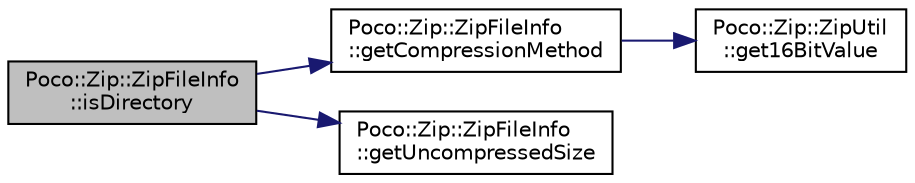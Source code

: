 digraph "Poco::Zip::ZipFileInfo::isDirectory"
{
 // LATEX_PDF_SIZE
  edge [fontname="Helvetica",fontsize="10",labelfontname="Helvetica",labelfontsize="10"];
  node [fontname="Helvetica",fontsize="10",shape=record];
  rankdir="LR";
  Node1 [label="Poco::Zip::ZipFileInfo\l::isDirectory",height=0.2,width=0.4,color="black", fillcolor="grey75", style="filled", fontcolor="black",tooltip=" "];
  Node1 -> Node2 [color="midnightblue",fontsize="10",style="solid"];
  Node2 [label="Poco::Zip::ZipFileInfo\l::getCompressionMethod",height=0.2,width=0.4,color="black", fillcolor="white", style="filled",URL="$classPoco_1_1Zip_1_1ZipFileInfo.html#a56001195cd770ce9ad8f2746cfbfdc22",tooltip="Where on the disk starts the localheader. Combined with the disk number gives the exact location of t..."];
  Node2 -> Node3 [color="midnightblue",fontsize="10",style="solid"];
  Node3 [label="Poco::Zip::ZipUtil\l::get16BitValue",height=0.2,width=0.4,color="black", fillcolor="white", style="filled",URL="$classPoco_1_1Zip_1_1ZipUtil.html#adb42f03196f61d49c2cb6d9dee5aa8c6",tooltip=" "];
  Node1 -> Node4 [color="midnightblue",fontsize="10",style="solid"];
  Node4 [label="Poco::Zip::ZipFileInfo\l::getUncompressedSize",height=0.2,width=0.4,color="black", fillcolor="white", style="filled",URL="$classPoco_1_1Zip_1_1ZipFileInfo.html#a992ad900b940dbd4492110bd26cf4b13",tooltip=" "];
}
